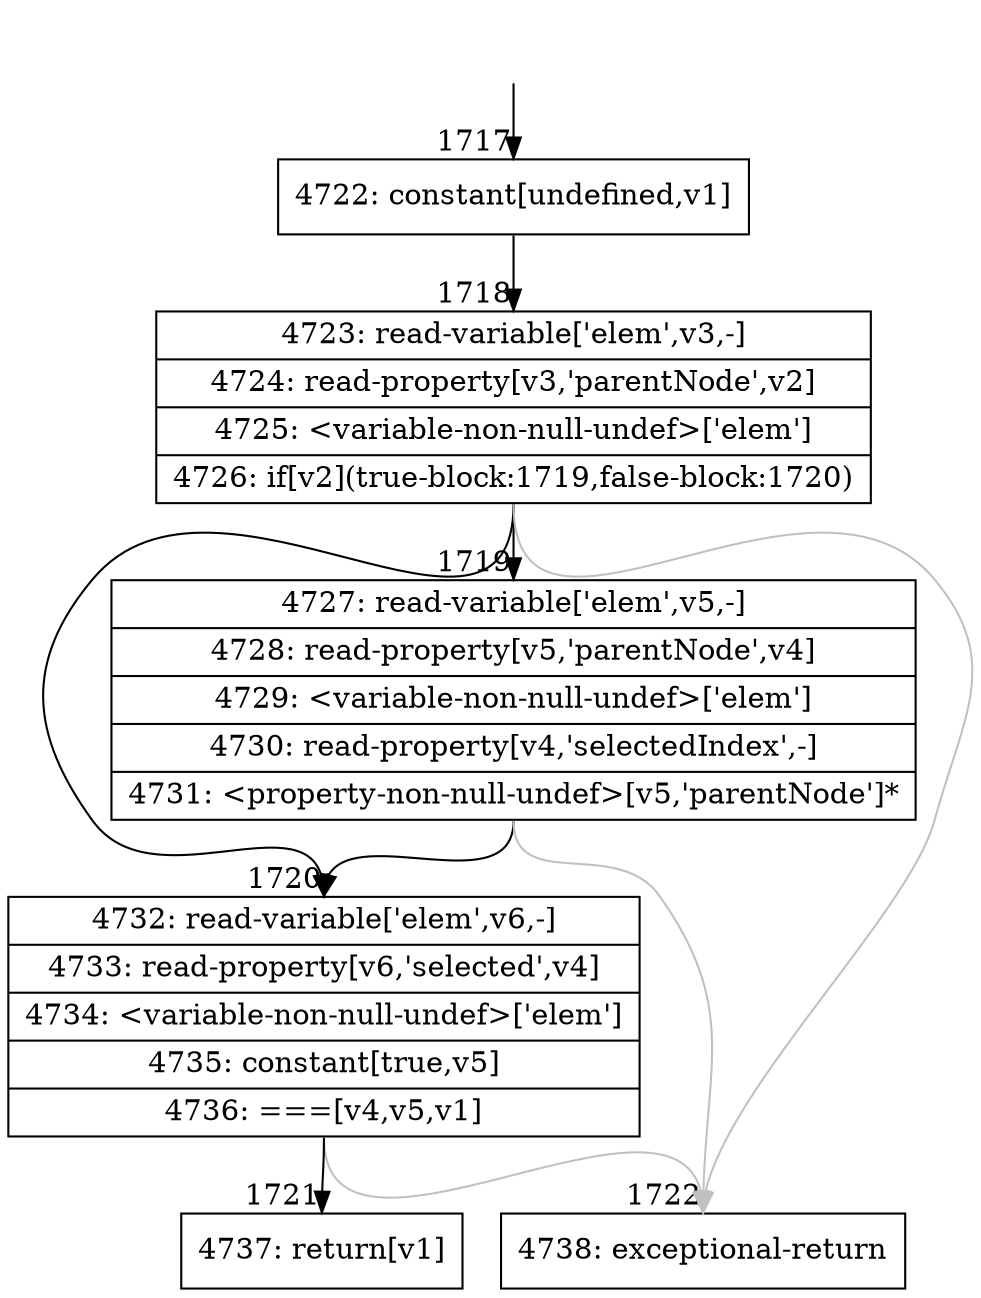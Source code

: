 digraph {
rankdir="TD"
BB_entry123[shape=none,label=""];
BB_entry123 -> BB1717 [tailport=s, headport=n, headlabel="    1717"]
BB1717 [shape=record label="{4722: constant[undefined,v1]}" ] 
BB1717 -> BB1718 [tailport=s, headport=n, headlabel="      1718"]
BB1718 [shape=record label="{4723: read-variable['elem',v3,-]|4724: read-property[v3,'parentNode',v2]|4725: \<variable-non-null-undef\>['elem']|4726: if[v2](true-block:1719,false-block:1720)}" ] 
BB1718 -> BB1719 [tailport=s, headport=n, headlabel="      1719"]
BB1718 -> BB1720 [tailport=s, headport=n, headlabel="      1720"]
BB1718 -> BB1722 [tailport=s, headport=n, color=gray, headlabel="      1722"]
BB1719 [shape=record label="{4727: read-variable['elem',v5,-]|4728: read-property[v5,'parentNode',v4]|4729: \<variable-non-null-undef\>['elem']|4730: read-property[v4,'selectedIndex',-]|4731: \<property-non-null-undef\>[v5,'parentNode']*}" ] 
BB1719 -> BB1720 [tailport=s, headport=n]
BB1719 -> BB1722 [tailport=s, headport=n, color=gray]
BB1720 [shape=record label="{4732: read-variable['elem',v6,-]|4733: read-property[v6,'selected',v4]|4734: \<variable-non-null-undef\>['elem']|4735: constant[true,v5]|4736: ===[v4,v5,v1]}" ] 
BB1720 -> BB1721 [tailport=s, headport=n, headlabel="      1721"]
BB1720 -> BB1722 [tailport=s, headport=n, color=gray]
BB1721 [shape=record label="{4737: return[v1]}" ] 
BB1722 [shape=record label="{4738: exceptional-return}" ] 
}

